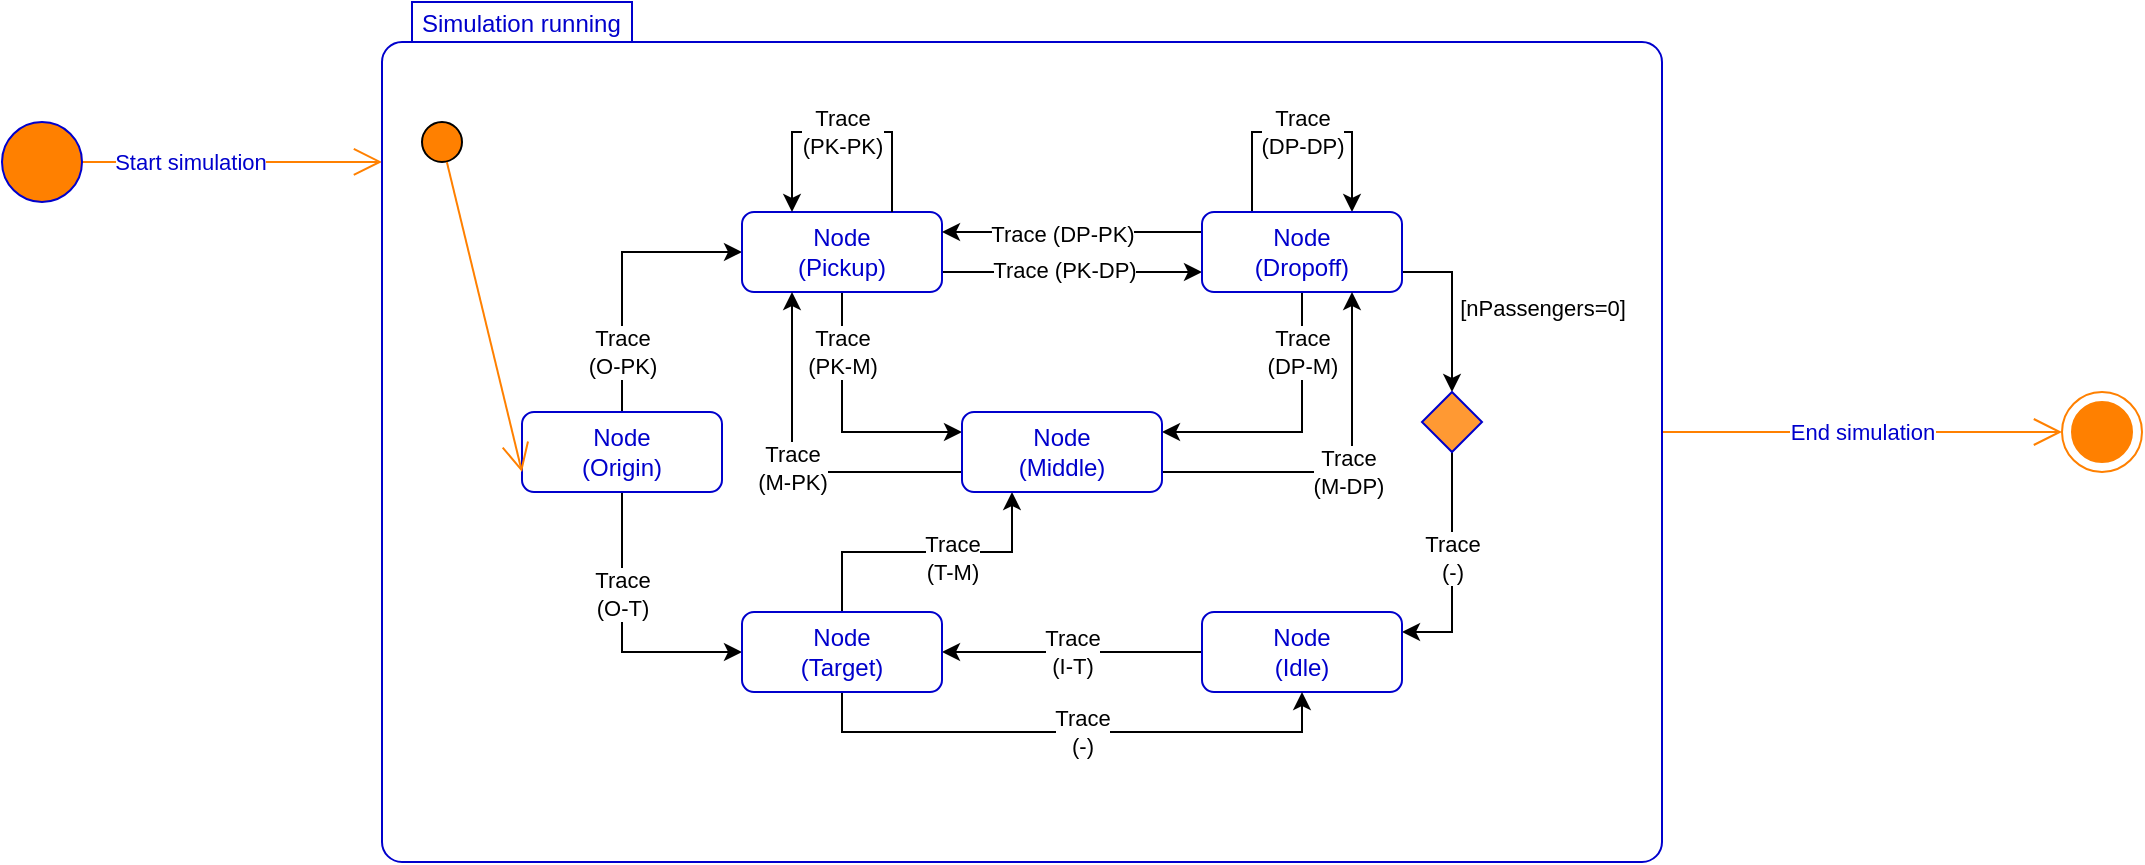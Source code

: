 <mxfile version="13.10.8" type="github" pages="4">
  <diagram id="691d49e7-cec1-028b-15b3-21c62664a0ac" name="Habit Tracker example">
    <mxGraphModel dx="2062" dy="798" grid="1" gridSize="10" guides="1" tooltips="1" connect="1" arrows="1" fold="1" page="1" pageScale="1" pageWidth="850" pageHeight="1100" math="0" shadow="0">
      <root>
        <mxCell id="0" />
        <mxCell id="1" parent="0" />
        <mxCell id="19b9a4ddcf14029d-30" style="edgeStyle=elbowEdgeStyle;rounded=0;elbow=horizontal;html=1;exitX=1;exitY=0.5;entryX=0;entryY=0.186;entryPerimeter=0;labelBackgroundColor=none;endArrow=open;endSize=12;strokeColor=#FF8000;fontColor=#000000;align=right;" parent="1" source="19b9a4ddcf14029d-6" target="19b9a4ddcf14029d-7" edge="1">
          <mxGeometry relative="1" as="geometry" />
        </mxCell>
        <mxCell id="19b9a4ddcf14029d-53" value="Start simulation" style="text;html=1;resizable=0;points=[];align=center;verticalAlign=middle;labelBackgroundColor=#ffffff;fontSize=11;fontColor=#0000CC;" parent="19b9a4ddcf14029d-30" vertex="1" connectable="0">
          <mxGeometry x="-0.429" y="-19" relative="1" as="geometry">
            <mxPoint x="11" y="-19" as="offset" />
          </mxGeometry>
        </mxCell>
        <mxCell id="19b9a4ddcf14029d-6" value="" style="shape=ellipse;html=1;fillColor=#FF8000;fontSize=18;fontColor=#ffffff;strokeColor=#0000CC;align=center;" parent="1" vertex="1">
          <mxGeometry x="20" y="260" width="40" height="40" as="geometry" />
        </mxCell>
        <mxCell id="19b9a4ddcf14029d-55" style="edgeStyle=orthogonalEdgeStyle;rounded=0;html=1;labelBackgroundColor=none;endArrow=open;endFill=0;endSize=12;strokeColor=#FF8000;fontSize=11;fontColor=#0000CC;align=right;" parent="1" source="19b9a4ddcf14029d-7" target="19b9a4ddcf14029d-54" edge="1">
          <mxGeometry relative="1" as="geometry" />
        </mxCell>
        <mxCell id="19b9a4ddcf14029d-56" value="End simulation" style="text;html=1;resizable=0;points=[];align=center;verticalAlign=middle;labelBackgroundColor=#ffffff;fontSize=11;fontColor=#0000CC;" parent="19b9a4ddcf14029d-55" vertex="1" connectable="0">
          <mxGeometry x="-0.29" y="1" relative="1" as="geometry">
            <mxPoint x="29.17" y="1" as="offset" />
          </mxGeometry>
        </mxCell>
        <mxCell id="19b9a4ddcf14029d-7" value="Simulation running" style="shape=mxgraph.sysml.compState;align=left;verticalAlign=top;spacingTop=-3;spacingLeft=18;strokeWidth=1;recursiveResize=0;fillColor=#FFFFFF;fontColor=#0000CC;strokeColor=#0000CC;" parent="1" vertex="1">
          <mxGeometry x="210" y="200" width="640" height="430" as="geometry" />
        </mxCell>
        <mxCell id="19b9a4ddcf14029d-8" value="" style="shape=ellipse;html=1;fillColor=#FF8000;verticalLabelPosition=bottom;labelBackgroundColor=#ffffff;verticalAlign=top;" parent="19b9a4ddcf14029d-7" vertex="1">
          <mxGeometry x="20" y="60" width="20" height="20" as="geometry" />
        </mxCell>
        <mxCell id="19b9a4ddcf14029d-17" value="Trace&lt;br&gt;(O-PK)" style="edgeStyle=elbowEdgeStyle;rounded=0;elbow=horizontal;html=1;labelBackgroundColor=#ffffff;endArrow=classic;strokeColor=#000000;fontColor=#000000;align=center;exitX=0.5;exitY=0;exitDx=0;exitDy=0;" parent="19b9a4ddcf14029d-7" source="19b9a4ddcf14029d-9" target="C0cV5x6NyApnS8iazqoK-20" edge="1">
          <mxGeometry x="-0.571" relative="1" as="geometry">
            <mxPoint x="65" y="205" as="sourcePoint" />
            <mxPoint x="20.0" y="125" as="targetPoint" />
            <Array as="points">
              <mxPoint x="120" y="155" />
            </Array>
            <mxPoint as="offset" />
          </mxGeometry>
        </mxCell>
        <mxCell id="C0cV5x6NyApnS8iazqoK-124" style="edgeStyle=orthogonalEdgeStyle;rounded=0;orthogonalLoop=1;jettySize=auto;html=1;exitX=0.5;exitY=1;exitDx=0;exitDy=0;entryX=0;entryY=0.5;entryDx=0;entryDy=0;" parent="19b9a4ddcf14029d-7" source="19b9a4ddcf14029d-9" target="C0cV5x6NyApnS8iazqoK-81" edge="1">
          <mxGeometry relative="1" as="geometry" />
        </mxCell>
        <mxCell id="C0cV5x6NyApnS8iazqoK-125" value="Trace&lt;br&gt;(O-T)" style="edgeLabel;html=1;align=center;verticalAlign=middle;resizable=0;points=[];" parent="C0cV5x6NyApnS8iazqoK-124" vertex="1" connectable="0">
          <mxGeometry x="-0.274" relative="1" as="geometry">
            <mxPoint as="offset" />
          </mxGeometry>
        </mxCell>
        <mxCell id="19b9a4ddcf14029d-9" value="Node&lt;br&gt;(Origin)" style="strokeColor=#0000CC;fillColor=inherit;gradientColor=inherit;shape=rect;html=1;rounded=1;whiteSpace=wrap;align=center;fontColor=#0000CC;" parent="19b9a4ddcf14029d-7" vertex="1">
          <mxGeometry x="70" y="205" width="100" height="40" as="geometry" />
        </mxCell>
        <mxCell id="19b9a4ddcf14029d-11" value="" style="strokeColor=#FF8000;fillColor=inherit;gradientColor=inherit;edgeStyle=none;html=1;endArrow=open;endSize=12;entryX=0;entryY=0.75;entryDx=0;entryDy=0;" parent="19b9a4ddcf14029d-7" source="19b9a4ddcf14029d-8" target="19b9a4ddcf14029d-9" edge="1">
          <mxGeometry relative="1" as="geometry" />
        </mxCell>
        <mxCell id="C0cV5x6NyApnS8iazqoK-47" style="edgeStyle=orthogonalEdgeStyle;rounded=0;orthogonalLoop=1;jettySize=auto;html=1;exitX=1;exitY=0.75;exitDx=0;exitDy=0;entryX=0;entryY=0.75;entryDx=0;entryDy=0;" parent="19b9a4ddcf14029d-7" source="C0cV5x6NyApnS8iazqoK-20" target="C0cV5x6NyApnS8iazqoK-46" edge="1">
          <mxGeometry relative="1" as="geometry" />
        </mxCell>
        <mxCell id="C0cV5x6NyApnS8iazqoK-76" value="Trace&amp;nbsp;(PK-DP)" style="edgeLabel;html=1;align=center;verticalAlign=middle;resizable=0;points=[];" parent="C0cV5x6NyApnS8iazqoK-47" vertex="1" connectable="0">
          <mxGeometry x="-0.062" y="1" relative="1" as="geometry">
            <mxPoint as="offset" />
          </mxGeometry>
        </mxCell>
        <mxCell id="C0cV5x6NyApnS8iazqoK-89" value="Trace&lt;br&gt;(PK-M)" style="edgeStyle=orthogonalEdgeStyle;rounded=0;orthogonalLoop=1;jettySize=auto;html=1;exitX=0.5;exitY=1;exitDx=0;exitDy=0;entryX=0;entryY=0.25;entryDx=0;entryDy=0;" parent="19b9a4ddcf14029d-7" source="C0cV5x6NyApnS8iazqoK-20" target="C0cV5x6NyApnS8iazqoK-85" edge="1">
          <mxGeometry x="-0.538" relative="1" as="geometry">
            <mxPoint as="offset" />
          </mxGeometry>
        </mxCell>
        <mxCell id="C0cV5x6NyApnS8iazqoK-20" value="Node&lt;br&gt;(Pickup)" style="strokeColor=#0000CC;fillColor=inherit;gradientColor=inherit;shape=rect;html=1;rounded=1;whiteSpace=wrap;align=center;fontColor=#0000CC;" parent="19b9a4ddcf14029d-7" vertex="1">
          <mxGeometry x="180" y="105" width="100" height="40" as="geometry" />
        </mxCell>
        <mxCell id="C0cV5x6NyApnS8iazqoK-75" style="edgeStyle=orthogonalEdgeStyle;rounded=0;orthogonalLoop=1;jettySize=auto;html=1;entryX=1;entryY=0.25;entryDx=0;entryDy=0;exitX=0.5;exitY=1;exitDx=0;exitDy=0;" parent="19b9a4ddcf14029d-7" source="C0cV5x6NyApnS8iazqoK-111" target="C0cV5x6NyApnS8iazqoK-74" edge="1">
          <mxGeometry relative="1" as="geometry">
            <mxPoint x="481" y="144" as="sourcePoint" />
          </mxGeometry>
        </mxCell>
        <mxCell id="C0cV5x6NyApnS8iazqoK-79" value="Trace&lt;br&gt;(-)" style="edgeLabel;html=1;align=center;verticalAlign=middle;resizable=0;points=[];" parent="C0cV5x6NyApnS8iazqoK-75" vertex="1" connectable="0">
          <mxGeometry x="-0.076" relative="1" as="geometry">
            <mxPoint as="offset" />
          </mxGeometry>
        </mxCell>
        <mxCell id="C0cV5x6NyApnS8iazqoK-77" style="edgeStyle=orthogonalEdgeStyle;rounded=0;orthogonalLoop=1;jettySize=auto;html=1;exitX=0;exitY=0.25;exitDx=0;exitDy=0;entryX=1;entryY=0.25;entryDx=0;entryDy=0;" parent="19b9a4ddcf14029d-7" source="C0cV5x6NyApnS8iazqoK-46" target="C0cV5x6NyApnS8iazqoK-20" edge="1">
          <mxGeometry relative="1" as="geometry" />
        </mxCell>
        <mxCell id="C0cV5x6NyApnS8iazqoK-78" value="Trace (DP-PK)" style="edgeLabel;html=1;align=center;verticalAlign=middle;resizable=0;points=[];" parent="C0cV5x6NyApnS8iazqoK-77" vertex="1" connectable="0">
          <mxGeometry x="0.181" y="1" relative="1" as="geometry">
            <mxPoint x="6.57" as="offset" />
          </mxGeometry>
        </mxCell>
        <mxCell id="C0cV5x6NyApnS8iazqoK-80" value="Trace&lt;br&gt;(DP-DP)" style="edgeStyle=orthogonalEdgeStyle;rounded=0;orthogonalLoop=1;jettySize=auto;html=1;entryX=0.75;entryY=0;entryDx=0;entryDy=0;exitX=0.25;exitY=0;exitDx=0;exitDy=0;" parent="19b9a4ddcf14029d-7" source="C0cV5x6NyApnS8iazqoK-46" target="C0cV5x6NyApnS8iazqoK-46" edge="1">
          <mxGeometry relative="1" as="geometry">
            <Array as="points">
              <mxPoint x="435" y="65" />
              <mxPoint x="485" y="65" />
            </Array>
          </mxGeometry>
        </mxCell>
        <mxCell id="C0cV5x6NyApnS8iazqoK-109" value="Trace&lt;br&gt;(DP-M)" style="edgeStyle=orthogonalEdgeStyle;rounded=0;orthogonalLoop=1;jettySize=auto;html=1;exitX=0.5;exitY=1;exitDx=0;exitDy=0;entryX=1;entryY=0.25;entryDx=0;entryDy=0;" parent="19b9a4ddcf14029d-7" source="C0cV5x6NyApnS8iazqoK-46" target="C0cV5x6NyApnS8iazqoK-85" edge="1">
          <mxGeometry x="-0.571" relative="1" as="geometry">
            <mxPoint as="offset" />
          </mxGeometry>
        </mxCell>
        <mxCell id="C0cV5x6NyApnS8iazqoK-117" style="edgeStyle=orthogonalEdgeStyle;rounded=0;orthogonalLoop=1;jettySize=auto;html=1;exitX=1;exitY=0.75;exitDx=0;exitDy=0;entryX=0.5;entryY=0;entryDx=0;entryDy=0;" parent="19b9a4ddcf14029d-7" source="C0cV5x6NyApnS8iazqoK-46" target="C0cV5x6NyApnS8iazqoK-111" edge="1">
          <mxGeometry relative="1" as="geometry" />
        </mxCell>
        <mxCell id="C0cV5x6NyApnS8iazqoK-118" value="[nPassengers=0]" style="edgeLabel;html=1;align=center;verticalAlign=middle;resizable=0;points=[];" parent="C0cV5x6NyApnS8iazqoK-117" vertex="1" connectable="0">
          <mxGeometry x="-0.295" y="-2" relative="1" as="geometry">
            <mxPoint x="47" y="12.38" as="offset" />
          </mxGeometry>
        </mxCell>
        <mxCell id="C0cV5x6NyApnS8iazqoK-46" value="Node&lt;br&gt;(Dropoff)" style="strokeColor=#0000CC;fillColor=inherit;gradientColor=inherit;shape=rect;html=1;rounded=1;whiteSpace=wrap;align=center;fontColor=#0000CC;" parent="19b9a4ddcf14029d-7" vertex="1">
          <mxGeometry x="410" y="105" width="100" height="40" as="geometry" />
        </mxCell>
        <mxCell id="C0cV5x6NyApnS8iazqoK-49" value="Trace&lt;br&gt;(PK-PK)" style="edgeStyle=orthogonalEdgeStyle;rounded=0;orthogonalLoop=1;jettySize=auto;html=1;" parent="19b9a4ddcf14029d-7" edge="1">
          <mxGeometry relative="1" as="geometry">
            <mxPoint x="255" y="105" as="sourcePoint" />
            <mxPoint x="205" y="105" as="targetPoint" />
            <Array as="points">
              <mxPoint x="255" y="65" />
              <mxPoint x="205" y="65" />
            </Array>
          </mxGeometry>
        </mxCell>
        <mxCell id="C0cV5x6NyApnS8iazqoK-84" value="Trace&lt;br&gt;(I-T)" style="edgeStyle=orthogonalEdgeStyle;rounded=0;orthogonalLoop=1;jettySize=auto;html=1;exitX=0;exitY=0.5;exitDx=0;exitDy=0;" parent="19b9a4ddcf14029d-7" source="C0cV5x6NyApnS8iazqoK-74" target="C0cV5x6NyApnS8iazqoK-81" edge="1">
          <mxGeometry relative="1" as="geometry" />
        </mxCell>
        <mxCell id="C0cV5x6NyApnS8iazqoK-74" value="Node&lt;br&gt;(Idle)" style="strokeColor=#0000CC;fillColor=inherit;gradientColor=inherit;shape=rect;html=1;rounded=1;whiteSpace=wrap;align=center;fontColor=#0000CC;" parent="19b9a4ddcf14029d-7" vertex="1">
          <mxGeometry x="410" y="305" width="100" height="40" as="geometry" />
        </mxCell>
        <mxCell id="C0cV5x6NyApnS8iazqoK-87" style="edgeStyle=orthogonalEdgeStyle;rounded=0;orthogonalLoop=1;jettySize=auto;html=1;exitX=0.5;exitY=1;exitDx=0;exitDy=0;entryX=0.5;entryY=1;entryDx=0;entryDy=0;" parent="19b9a4ddcf14029d-7" source="C0cV5x6NyApnS8iazqoK-81" target="C0cV5x6NyApnS8iazqoK-74" edge="1">
          <mxGeometry relative="1" as="geometry" />
        </mxCell>
        <mxCell id="C0cV5x6NyApnS8iazqoK-88" value="Trace&lt;br&gt;(-)" style="edgeLabel;html=1;align=center;verticalAlign=middle;resizable=0;points=[];" parent="C0cV5x6NyApnS8iazqoK-87" vertex="1" connectable="0">
          <mxGeometry x="-0.232" relative="1" as="geometry">
            <mxPoint x="36.57" as="offset" />
          </mxGeometry>
        </mxCell>
        <mxCell id="C0cV5x6NyApnS8iazqoK-107" style="edgeStyle=orthogonalEdgeStyle;rounded=0;orthogonalLoop=1;jettySize=auto;html=1;exitX=0.5;exitY=0;exitDx=0;exitDy=0;entryX=0.25;entryY=1;entryDx=0;entryDy=0;" parent="19b9a4ddcf14029d-7" source="C0cV5x6NyApnS8iazqoK-81" target="C0cV5x6NyApnS8iazqoK-85" edge="1">
          <mxGeometry relative="1" as="geometry" />
        </mxCell>
        <mxCell id="C0cV5x6NyApnS8iazqoK-108" value="Trace&lt;br&gt;(T-M)" style="edgeLabel;html=1;align=center;verticalAlign=middle;resizable=0;points=[];" parent="C0cV5x6NyApnS8iazqoK-107" vertex="1" connectable="0">
          <mxGeometry x="0.175" y="-3" relative="1" as="geometry">
            <mxPoint as="offset" />
          </mxGeometry>
        </mxCell>
        <mxCell id="C0cV5x6NyApnS8iazqoK-81" value="Node&lt;br&gt;(Target)" style="strokeColor=#0000CC;fillColor=inherit;gradientColor=inherit;shape=rect;html=1;rounded=1;whiteSpace=wrap;align=center;fontColor=#0000CC;" parent="19b9a4ddcf14029d-7" vertex="1">
          <mxGeometry x="180" y="305" width="100" height="40" as="geometry" />
        </mxCell>
        <mxCell id="C0cV5x6NyApnS8iazqoK-90" value="Trace&lt;br&gt;(M-PK)" style="edgeStyle=orthogonalEdgeStyle;rounded=0;orthogonalLoop=1;jettySize=auto;html=1;exitX=0;exitY=0.75;exitDx=0;exitDy=0;entryX=0.25;entryY=1;entryDx=0;entryDy=0;" parent="19b9a4ddcf14029d-7" source="C0cV5x6NyApnS8iazqoK-85" target="C0cV5x6NyApnS8iazqoK-20" edge="1">
          <mxGeometry relative="1" as="geometry" />
        </mxCell>
        <mxCell id="C0cV5x6NyApnS8iazqoK-119" value="Trace&lt;br&gt;(M-DP)" style="edgeStyle=orthogonalEdgeStyle;rounded=0;orthogonalLoop=1;jettySize=auto;html=1;exitX=1;exitY=0.75;exitDx=0;exitDy=0;entryX=0.75;entryY=1;entryDx=0;entryDy=0;" parent="19b9a4ddcf14029d-7" source="C0cV5x6NyApnS8iazqoK-85" target="C0cV5x6NyApnS8iazqoK-46" edge="1">
          <mxGeometry relative="1" as="geometry" />
        </mxCell>
        <mxCell id="C0cV5x6NyApnS8iazqoK-85" value="Node&lt;br&gt;(Middle)" style="strokeColor=#0000CC;fillColor=inherit;gradientColor=inherit;shape=rect;html=1;rounded=1;whiteSpace=wrap;align=center;fontColor=#0000CC;" parent="19b9a4ddcf14029d-7" vertex="1">
          <mxGeometry x="290" y="205" width="100" height="40" as="geometry" />
        </mxCell>
        <mxCell id="C0cV5x6NyApnS8iazqoK-111" value="" style="shape=rhombus;html=1;labelPosition=right;align=left;verticalAlign=middle;strokeColor=#0000CC;fillColor=#FF9933;fontColor=#000000;" parent="19b9a4ddcf14029d-7" vertex="1">
          <mxGeometry x="520" y="195" width="30" height="30" as="geometry" />
        </mxCell>
        <mxCell id="19b9a4ddcf14029d-54" value="" style="shape=mxgraph.sysml.actFinal;html=1;verticalLabelPosition=bottom;labelBackgroundColor=#ffffff;verticalAlign=top;strokeColor=#FF8000;fillColor=#FFFFFF;fontSize=11;fontColor=#0000CC;align=center;" parent="1" vertex="1">
          <mxGeometry x="1050" y="395" width="40" height="40" as="geometry" />
        </mxCell>
      </root>
    </mxGraphModel>
  </diagram>
  <diagram id="953ecbd5-e552-5fde-5075-6d809326a53c" name="State diagram notation">
    <mxGraphModel pageWidth="850" pageHeight="1100" fold="1" pageScale="1" math="0" shadow="0">
      <root>
        <mxCell id="0" />
        <mxCell id="1" parent="0" />
        <mxCell id="19b9a4ddcf14029d-29" value="" style="shape=ellipse;html=1;fillColor=#000000;fontSize=18;fontColor=#000000;strokeColor=#000000;" vertex="1" parent="1">
          <mxGeometry x="40" y="140" width="40" height="40" as="geometry" />
        </mxCell>
        <mxCell id="19b9a4ddcf14029d-30" value="" style="shape=mxgraph.sysml.actFinal;html=1;verticalLabelPosition=bottom;labelBackgroundColor=#ffffff;verticalAlign=top;fontColor=#000000;fillColor=#FFFFFF;strokeColor=#000000;" vertex="1" parent="1">
          <mxGeometry x="40" y="200" width="40" height="40" as="geometry" />
        </mxCell>
        <mxCell id="19b9a4ddcf14029d-31" value="State" style="shape=rect;rounded=1;html=1;whiteSpace=wrap;align=center;fontColor=#000000;fillColor=#ffffff;strokeColor=#000000;" vertex="1" parent="1">
          <mxGeometry x="140" y="147" width="100" height="40" as="geometry" />
        </mxCell>
        <mxCell id="19b9a4ddcf14029d-58" style="edgeStyle=elbowEdgeStyle;rounded=0;elbow=horizontal;html=1;labelBackgroundColor=none;endArrow=open;endSize=12;align=right;fontColor=#000000;strokeColor=#000000;" edge="1" source="19b9a4ddcf14029d-32" parent="1">
          <mxGeometry relative="1" as="geometry">
            <mxPoint x="360" y="280" as="targetPoint" />
          </mxGeometry>
        </mxCell>
        <mxCell id="19b9a4ddcf14029d-32" value="&lt;p style=&quot;margin: 0px ; margin-top: 4px ; text-align: center&quot;&gt;State with activities&lt;/p&gt;&lt;hr&gt;&lt;p&gt;&lt;/p&gt;&lt;p style=&quot;margin: 0px ; margin-left: 8px ; text-align: left&quot;&gt;entry / entryActivity&lt;br&gt;do / doActivity&lt;br&gt;exit / exitActivity&lt;/p&gt;" style="shape=mxgraph.sysml.simpleState;html=1;overflow=fill;whiteSpace=wrap;align=center;fontColor=#000000;fillColor=#FFFFFF;strokeColor=#000000;" vertex="1" parent="1">
          <mxGeometry x="260" y="147" width="200" height="100" as="geometry" />
        </mxCell>
        <mxCell id="19b9a4ddcf14029d-59" style="edgeStyle=elbowEdgeStyle;rounded=0;elbow=horizontal;html=1;labelBackgroundColor=none;endArrow=open;endSize=12;align=right;fontColor=#000000;strokeColor=#000000;" edge="1" source="19b9a4ddcf14029d-33" parent="1">
          <mxGeometry relative="1" as="geometry">
            <mxPoint x="600" y="360" as="targetPoint" />
          </mxGeometry>
        </mxCell>
        <mxCell id="19b9a4ddcf14029d-33" value="Composite state" style="shape=mxgraph.sysml.compState;align=left;verticalAlign=top;spacingTop=-3;spacingLeft=18;strokeWidth=1;recursiveResize=0;fontColor=#000000;strokeColor=#000000;fillColor=#FFFFFF;" vertex="1" parent="1">
          <mxGeometry x="490" y="147" width="220" height="190" as="geometry" />
        </mxCell>
        <mxCell id="19b9a4ddcf14029d-34" value="" style="shape=ellipse;html=1;fillColor=#000000;verticalLabelPosition=bottom;labelBackgroundColor=#ffffff;verticalAlign=top;fontColor=#000000;strokeColor=#000000;" vertex="1" parent="19b9a4ddcf14029d-33">
          <mxGeometry x="20" y="50" width="20" height="20" as="geometry" />
        </mxCell>
        <mxCell id="19b9a4ddcf14029d-35" value="State 1" style="strokeColor=#000000;fillColor=#FFFFFF;gradientColor=inherit;shape=rect;html=1;rounded=1;whiteSpace=wrap;align=center;fontColor=#000000;" vertex="1" parent="19b9a4ddcf14029d-33">
          <mxGeometry x="80" y="60" width="100" height="40" as="geometry" />
        </mxCell>
        <mxCell id="19b9a4ddcf14029d-36" value="State 2" style="strokeColor=#000000;fillColor=#FFFFFF;gradientColor=inherit;shape=rect;html=1;rounded=1;whiteSpace=wrap;align=center;fontColor=#000000;" vertex="1" parent="19b9a4ddcf14029d-33">
          <mxGeometry x="80" y="130" width="100" height="40" as="geometry" />
        </mxCell>
        <mxCell id="19b9a4ddcf14029d-37" value="" style="strokeColor=#000000;fillColor=inherit;gradientColor=inherit;edgeStyle=none;html=1;endArrow=open;endSize=12;fontColor=#000000;" edge="1" source="19b9a4ddcf14029d-34" target="19b9a4ddcf14029d-35" parent="19b9a4ddcf14029d-33">
          <mxGeometry relative="1" as="geometry" />
        </mxCell>
        <mxCell id="19b9a4ddcf14029d-38" value="" style="strokeColor=#000000;fillColor=inherit;gradientColor=inherit;edgeStyle=none;html=1;endArrow=open;endSize=12;fontColor=#000000;" edge="1" source="19b9a4ddcf14029d-35" target="19b9a4ddcf14029d-36" parent="19b9a4ddcf14029d-33">
          <mxGeometry relative="1" as="geometry" />
        </mxCell>
        <mxCell id="19b9a4ddcf14029d-50" value="Start" style="text;html=1;resizable=0;points=[];autosize=1;align=left;verticalAlign=top;spacingTop=-4;fontColor=#000000;" vertex="1" parent="1">
          <mxGeometry x="86" y="147" width="40" height="20" as="geometry" />
        </mxCell>
        <mxCell id="19b9a4ddcf14029d-51" value="End" style="text;html=1;resizable=0;points=[];autosize=1;align=left;verticalAlign=top;spacingTop=-4;fontColor=#000000;" vertex="1" parent="1">
          <mxGeometry x="86" y="210" width="40" height="20" as="geometry" />
        </mxCell>
        <mxCell id="19b9a4ddcf14029d-53" value="Guard" style="text;html=1;resizable=0;points=[];autosize=1;align=left;verticalAlign=top;spacingTop=-4;fontColor=#000000;" vertex="1" parent="1">
          <mxGeometry x="142" y="287" width="50" height="20" as="geometry" />
        </mxCell>
        <mxCell id="19b9a4ddcf14029d-39" value="" style="shape=rhombus;html=1;labelPosition=right;align=left;verticalAlign=middle;fontColor=#000000;strokeColor=#000000;fillColor=#FFFFFF;" vertex="1" parent="1">
          <mxGeometry x="100" y="277" width="40" height="40" as="geometry" />
        </mxCell>
        <mxCell id="19b9a4ddcf14029d-40" value="" style="edgeStyle=elbowEdgeStyle;html=1;elbow=horizontal;align=right;verticalAlign=bottom;rounded=0;labelBackgroundColor=none;endArrow=open;endSize=12;fontColor=#000000;strokeColor=#000000;" edge="1" target="19b9a4ddcf14029d-39" parent="1">
          <mxGeometry relative="1" as="geometry">
            <mxPoint x="120" y="257" as="sourcePoint" />
          </mxGeometry>
        </mxCell>
        <mxCell id="19b9a4ddcf14029d-41" value="[Condition 1]" style="edgeStyle=elbowEdgeStyle;html=1;elbow=vertical;align=right;endArrow=open;rounded=0;labelBackgroundColor=none;endSize=12;entryX=0.5;entryY=0;fontColor=#000000;strokeColor=#000000;" edge="1" source="19b9a4ddcf14029d-39" parent="1">
          <mxGeometry relative="1" as="geometry">
            <mxPoint x="120" y="357" as="targetPoint" />
          </mxGeometry>
        </mxCell>
        <mxCell id="19b9a4ddcf14029d-42" value="[Condition 2]" style="edgeStyle=elbowEdgeStyle;html=1;elbow=vertical;align=left;endArrow=open;rounded=0;labelBackgroundColor=none;verticalAlign=bottom;endSize=12;entryX=0.5;entryY=0;fontColor=#000000;strokeColor=#000000;" edge="1" source="19b9a4ddcf14029d-39" parent="1">
          <mxGeometry relative="1" as="geometry">
            <mxPoint x="251" y="356" as="targetPoint" />
          </mxGeometry>
        </mxCell>
        <mxCell id="19b9a4ddcf14029d-56" value="" style="edgeStyle=elbowEdgeStyle;html=1;elbow=horizontal;align=right;verticalAlign=bottom;rounded=0;labelBackgroundColor=none;endArrow=open;endSize=12;exitX=0.5;exitY=1;fontColor=#000000;strokeColor=#000000;" edge="1" source="19b9a4ddcf14029d-31" parent="1">
          <mxGeometry relative="1" as="geometry">
            <mxPoint x="189.5" y="207" as="sourcePoint" />
            <mxPoint x="190" y="240" as="targetPoint" />
            <Array as="points" />
          </mxGeometry>
        </mxCell>
        <mxCell id="19b9a4ddcf14029d-57" value="Trigger" style="text;html=1;resizable=0;points=[];align=center;verticalAlign=middle;labelBackgroundColor=#ffffff;fontColor=#000000;" vertex="1" connectable="0" parent="19b9a4ddcf14029d-56">
          <mxGeometry y="-9" relative="1" as="geometry">
            <mxPoint x="8" y="-9" as="offset" />
          </mxGeometry>
        </mxCell>
        <mxCell id="19b9a4ddcf14029d-60" value="&lt;font style=&quot;font-size: 16px&quot;&gt;Basic UML state diagram notation&lt;/font&gt;" style="text;html=1;resizable=0;points=[];autosize=1;align=left;verticalAlign=top;spacingTop=-4;fontColor=#000000;" vertex="1" parent="1">
          <mxGeometry x="203" y="89" width="260" height="20" as="geometry" />
        </mxCell>
        <mxCell id="19b9a4ddcf14029d-61" value="" style="shape=line;html=1;strokeWidth=6;strokeColor=#000000;fontColor=#000000;fillColor=#FF9933;" vertex="1" parent="1">
          <mxGeometry x="120" y="390" width="152" height="10" as="geometry" />
        </mxCell>
        <mxCell id="19b9a4ddcf14029d-62" value="" style="edgeStyle=orthogonalEdgeStyle;html=1;verticalAlign=bottom;endArrow=open;endSize=8;strokeColor=#000000;labelBackgroundColor=none;align=right;fontColor=#000000;" edge="1" source="19b9a4ddcf14029d-61" parent="1">
          <mxGeometry relative="1" as="geometry">
            <mxPoint x="196" y="430" as="targetPoint" />
          </mxGeometry>
        </mxCell>
        <mxCell id="19b9a4ddcf14029d-64" value="" style="edgeStyle=orthogonalEdgeStyle;html=1;verticalAlign=bottom;endArrow=open;endSize=8;strokeColor=#000000;labelBackgroundColor=none;align=right;entryX=0.25;entryY=0.5;entryPerimeter=0;fontColor=#000000;" edge="1" target="19b9a4ddcf14029d-61" parent="1">
          <mxGeometry relative="1" as="geometry">
            <mxPoint x="119.5" y="435" as="targetPoint" />
            <mxPoint x="158" y="370" as="sourcePoint" />
          </mxGeometry>
        </mxCell>
        <mxCell id="19b9a4ddcf14029d-65" value="" style="edgeStyle=orthogonalEdgeStyle;html=1;verticalAlign=bottom;endArrow=open;endSize=8;strokeColor=#000000;labelBackgroundColor=none;align=right;entryX=0.75;entryY=0.5;entryPerimeter=0;fontColor=#000000;" edge="1" target="19b9a4ddcf14029d-61" parent="1">
          <mxGeometry relative="1" as="geometry">
            <mxPoint x="220" y="390" as="targetPoint" />
            <mxPoint x="234" y="370" as="sourcePoint" />
          </mxGeometry>
        </mxCell>
        <mxCell id="19b9a4ddcf14029d-66" value="Join" style="text;html=1;resizable=0;points=[];autosize=1;align=center;verticalAlign=top;spacingTop=-4;fontColor=#000000;" vertex="1" parent="1">
          <mxGeometry x="80" y="384" width="40" height="20" as="geometry" />
        </mxCell>
        <mxCell id="19b9a4ddcf14029d-67" value="" style="shape=line;html=1;strokeWidth=6;strokeColor=#000000;fontColor=#000000;fillColor=#FF9933;" vertex="1" parent="1">
          <mxGeometry x="338" y="389" width="152" height="10" as="geometry" />
        </mxCell>
        <mxCell id="19b9a4ddcf14029d-71" value="Fork" style="text;html=1;resizable=0;points=[];autosize=1;align=center;verticalAlign=top;spacingTop=-4;fontColor=#000000;" vertex="1" parent="1">
          <mxGeometry x="490" y="384" width="40" height="20" as="geometry" />
        </mxCell>
        <mxCell id="19b9a4ddcf14029d-72" value="" style="edgeStyle=orthogonalEdgeStyle;html=1;verticalAlign=bottom;endArrow=open;endSize=8;strokeColor=#000000;labelBackgroundColor=none;align=right;entryX=0.513;entryY=0.7;entryPerimeter=0;fontColor=#000000;" edge="1" target="19b9a4ddcf14029d-67" parent="1">
          <mxGeometry relative="1" as="geometry">
            <mxPoint x="400" y="389" as="targetPoint" />
            <mxPoint x="416" y="380" as="sourcePoint" />
            <Array as="points">
              <mxPoint x="416" y="370" />
              <mxPoint x="416" y="370" />
            </Array>
          </mxGeometry>
        </mxCell>
        <mxCell id="19b9a4ddcf14029d-73" value="" style="edgeStyle=orthogonalEdgeStyle;html=1;verticalAlign=bottom;endArrow=open;endSize=8;strokeColor=#000000;labelBackgroundColor=none;align=right;exitX=0.25;exitY=0.5;exitPerimeter=0;fontColor=#000000;" edge="1" source="19b9a4ddcf14029d-67" parent="1">
          <mxGeometry relative="1" as="geometry">
            <mxPoint x="376" y="430" as="targetPoint" />
            <mxPoint x="430" y="430" as="sourcePoint" />
          </mxGeometry>
        </mxCell>
        <mxCell id="19b9a4ddcf14029d-75" value="" style="edgeStyle=orthogonalEdgeStyle;html=1;verticalAlign=bottom;endArrow=open;endSize=8;strokeColor=#000000;labelBackgroundColor=none;align=right;exitX=0.75;exitY=0.5;exitPerimeter=0;fontColor=#000000;" edge="1" source="19b9a4ddcf14029d-67" parent="1">
          <mxGeometry relative="1" as="geometry">
            <mxPoint x="452" y="430" as="targetPoint" />
            <mxPoint x="386" y="404" as="sourcePoint" />
          </mxGeometry>
        </mxCell>
      </root>
    </mxGraphModel>
  </diagram>
  <diagram id="feecb929-067d-0832-2f76-ca75e0012084" name="Student enrollment example">
    <mxGraphModel pageWidth="850" pageHeight="1100" fold="1" pageScale="1" math="0" shadow="0">
      <root>
        <mxCell id="0" />
        <mxCell id="1" parent="0" />
        <mxCell id="19b9a4ddcf14029d-3" style="edgeStyle=elbowEdgeStyle;rounded=0;elbow=horizontal;html=1;labelBackgroundColor=none;endArrow=open;endSize=12;strokeColor=#000000;fontColor=#000000;align=right;" edge="1" source="19b9a4ddcf14029d-1" target="19b9a4ddcf14029d-2" parent="1">
          <mxGeometry relative="1" as="geometry" />
        </mxCell>
        <mxCell id="19b9a4ddcf14029d-1" value="" style="shape=ellipse;html=1;fillColor=#000000;fontSize=18;fontColor=#ffffff;strokeColor=#000000;align=center;" vertex="1" parent="1">
          <mxGeometry x="20" y="20" width="40" height="40" as="geometry" />
        </mxCell>
        <mxCell id="19b9a4ddcf14029d-10" style="edgeStyle=elbowEdgeStyle;rounded=0;elbow=horizontal;html=1;exitX=0.5;exitY=1;labelBackgroundColor=none;endArrow=open;endSize=12;strokeColor=#000000;fontColor=#000000;align=right;" edge="1" source="19b9a4ddcf14029d-2" target="19b9a4ddcf14029d-8" parent="1">
          <mxGeometry relative="1" as="geometry" />
        </mxCell>
        <mxCell id="19b9a4ddcf14029d-2" value="Student enrolled" style="shape=rect;rounded=1;html=1;whiteSpace=wrap;align=center;strokeColor=#000000;fillColor=#FFFFFF;fontColor=#000000;" vertex="1" parent="1">
          <mxGeometry x="170" y="20" width="100" height="40" as="geometry" />
        </mxCell>
        <mxCell id="19b9a4ddcf14029d-32" value="" style="edgeStyle=elbowEdgeStyle;rounded=0;elbow=horizontal;html=1;labelBackgroundColor=none;endArrow=open;endSize=12;strokeColor=#000000;fontColor=#000000;align=right;" edge="1" source="19b9a4ddcf14029d-22" target="19b9a4ddcf14029d-31" parent="1">
          <mxGeometry relative="1" as="geometry" />
        </mxCell>
        <mxCell id="19b9a4ddcf14029d-22" value="Subjects selected" style="shape=rect;rounded=1;html=1;whiteSpace=wrap;align=center;strokeColor=#000000;fillColor=#FFFFFF;fontColor=#000000;" vertex="1" parent="1">
          <mxGeometry x="240" y="315" width="100" height="40" as="geometry" />
        </mxCell>
        <mxCell id="19b9a4ddcf14029d-36" style="edgeStyle=elbowEdgeStyle;rounded=0;elbow=horizontal;html=1;labelBackgroundColor=none;endArrow=open;endSize=12;strokeColor=#000000;fontColor=#000000;align=right;" edge="1" source="19b9a4ddcf14029d-31" target="19b9a4ddcf14029d-35" parent="1">
          <mxGeometry relative="1" as="geometry" />
        </mxCell>
        <mxCell id="19b9a4ddcf14029d-31" value="Timetable sent" style="shape=rect;rounded=1;html=1;whiteSpace=wrap;align=center;strokeColor=#000000;fillColor=#FFFFFF;fontColor=#000000;" vertex="1" parent="1">
          <mxGeometry x="240" y="375" width="100" height="40" as="geometry" />
        </mxCell>
        <mxCell id="19b9a4ddcf14029d-23" value="" style="shape=rhombus;html=1;labelPosition=right;align=left;verticalAlign=middle;strokeColor=#000000;fillColor=#FFFFFF;fontColor=#000000;" vertex="1" parent="1">
          <mxGeometry x="270" y="245" width="40" height="40" as="geometry" />
        </mxCell>
        <mxCell id="19b9a4ddcf14029d-24" value="" style="edgeStyle=elbowEdgeStyle;html=1;elbow=horizontal;align=right;verticalAlign=bottom;rounded=0;labelBackgroundColor=none;endArrow=open;endSize=12;strokeColor=#000000;fontColor=#000000;exitX=0.447;exitY=0.5;exitPerimeter=0;entryX=0.5;entryY=0;" edge="1" source="19b9a4ddcf14029d-19" target="19b9a4ddcf14029d-23" parent="1">
          <mxGeometry relative="1" as="geometry">
            <mxPoint x="290" y="285" as="sourcePoint" />
            <Array as="points">
              <mxPoint x="290" y="230" />
            </Array>
          </mxGeometry>
        </mxCell>
        <mxCell id="19b9a4ddcf14029d-25" value="[Fees paid]" style="edgeStyle=elbowEdgeStyle;html=1;elbow=vertical;align=right;endArrow=open;rounded=0;labelBackgroundColor=none;endSize=12;strokeColor=#000000;fontColor=#000000;entryX=0.5;entryY=0;" edge="1" source="19b9a4ddcf14029d-23" target="19b9a4ddcf14029d-22" parent="1">
          <mxGeometry relative="1" as="geometry">
            <mxPoint x="290" y="385" as="targetPoint" />
            <mxPoint as="offset" />
          </mxGeometry>
        </mxCell>
        <mxCell id="19b9a4ddcf14029d-29" value="aborted" style="shape=mxgraph.sysml.flowFinal;labelPosition=right;verticalLabelPosition=top;spacingTop=5;spacingLeft=3;align=left;verticalAlign=top;resizable=0;strokeColor=#000000;fillColor=#FFFFFF;fontColor=#000000;" vertex="1" parent="1">
          <mxGeometry x="530" y="255" width="20" height="20" as="geometry" />
        </mxCell>
        <mxCell id="19b9a4ddcf14029d-30" value="[Fees not paid]" style="edgeStyle=elbowEdgeStyle;html=1;elbow=vertical;align=left;endArrow=open;rounded=0;labelBackgroundColor=none;verticalAlign=bottom;endSize=12;strokeColor=#000000;fontColor=#000000;exitX=1;exitY=0.5;" edge="1" source="19b9a4ddcf14029d-23" target="19b9a4ddcf14029d-29" parent="1">
          <mxGeometry relative="1" as="geometry">
            <mxPoint x="420" y="410" as="targetPoint" />
            <mxPoint x="290" y="370" as="sourcePoint" />
            <Array as="points">
              <mxPoint x="380" y="265" />
              <mxPoint x="370" y="290" />
            </Array>
          </mxGeometry>
        </mxCell>
        <mxCell id="19b9a4ddcf14029d-35" value="" style="shape=mxgraph.sysml.actFinal;html=1;verticalLabelPosition=bottom;labelBackgroundColor=#ffffff;verticalAlign=top;strokeColor=#000000;fillColor=#FFFFFF;fontColor=#000000;align=center;" vertex="1" parent="1">
          <mxGeometry x="520" y="375" width="40" height="40" as="geometry" />
        </mxCell>
        <mxCell id="3f6461326caff9b6-7" value="" style="group" vertex="1" connectable="0" parent="1">
          <mxGeometry x="110" y="90" width="380" height="125" as="geometry" />
        </mxCell>
        <mxCell id="19b9a4ddcf14029d-8" value="" style="shape=line;html=1;strokeWidth=6;strokeColor=#000000;fillColor=#FFFFFF;fontColor=#000000;align=center;" vertex="1" parent="3f6461326caff9b6-7">
          <mxGeometry x="10" width="200" height="10" as="geometry" />
        </mxCell>
        <mxCell id="19b9a4ddcf14029d-11" value="StudentID assigned" style="shape=rect;rounded=1;html=1;whiteSpace=wrap;align=center;strokeColor=#000000;fillColor=#FFFFFF;fontColor=#000000;" vertex="1" parent="3f6461326caff9b6-7">
          <mxGeometry y="40" width="100" height="40" as="geometry" />
        </mxCell>
        <mxCell id="19b9a4ddcf14029d-12" style="edgeStyle=elbowEdgeStyle;rounded=0;elbow=horizontal;html=1;labelBackgroundColor=none;endArrow=open;endSize=12;strokeColor=#000000;fontColor=#000000;align=right;" edge="1" source="19b9a4ddcf14029d-8" target="19b9a4ddcf14029d-11" parent="3f6461326caff9b6-7">
          <mxGeometry relative="1" as="geometry">
            <mxPoint x="50" y="40" as="targetPoint" />
          </mxGeometry>
        </mxCell>
        <mxCell id="19b9a4ddcf14029d-15" value="Undergrad" style="edgeStyle=elbowEdgeStyle;html=1;elbow=vertical;align=right;endArrow=open;rounded=0;labelBackgroundColor=none;endSize=12;strokeColor=#000000;fontColor=#000000;exitX=0.8;exitY=0.3;exitPerimeter=0;entryX=0.417;entryY=0.5;entryPerimeter=0;" edge="1" source="19b9a4ddcf14029d-8" target="19b9a4ddcf14029d-19" parent="3f6461326caff9b6-7">
          <mxGeometry relative="1" as="geometry">
            <mxPoint x="170" y="140" as="targetPoint" />
            <mxPoint x="170" y="100" as="sourcePoint" />
          </mxGeometry>
        </mxCell>
        <mxCell id="19b9a4ddcf14029d-16" value="Postgrad" style="edgeStyle=elbowEdgeStyle;html=1;elbow=vertical;align=left;endArrow=open;rounded=0;labelBackgroundColor=none;verticalAlign=bottom;endSize=12;strokeColor=#000000;fontColor=#000000;entryX=0.5;entryY=0;exitX=0.8;exitY=0.6;exitPerimeter=0;" edge="1" source="19b9a4ddcf14029d-8" target="19b9a4ddcf14029d-20" parent="3f6461326caff9b6-7">
          <mxGeometry relative="1" as="geometry">
            <mxPoint x="300" y="140" as="targetPoint" />
            <mxPoint x="170" y="100" as="sourcePoint" />
          </mxGeometry>
        </mxCell>
        <mxCell id="19b9a4ddcf14029d-19" value="" style="shape=line;html=1;strokeWidth=6;strokeColor=#000000;fillColor=#FFFFFF;fontColor=#000000;align=center;" vertex="1" parent="3f6461326caff9b6-7">
          <mxGeometry x="20" y="115" width="360" height="10" as="geometry" />
        </mxCell>
        <mxCell id="19b9a4ddcf14029d-18" style="edgeStyle=elbowEdgeStyle;rounded=0;elbow=horizontal;html=1;labelBackgroundColor=none;endArrow=open;endSize=12;strokeColor=#000000;fontColor=#000000;align=right;exitX=0.5;exitY=1;" edge="1" source="19b9a4ddcf14029d-11" target="19b9a4ddcf14029d-19" parent="3f6461326caff9b6-7">
          <mxGeometry relative="1" as="geometry">
            <mxPoint x="50" y="190" as="targetPoint" />
            <mxPoint x="50" y="80" as="sourcePoint" />
          </mxGeometry>
        </mxCell>
        <mxCell id="19b9a4ddcf14029d-21" style="edgeStyle=elbowEdgeStyle;rounded=0;elbow=horizontal;html=1;exitX=0.5;exitY=1;labelBackgroundColor=none;endArrow=open;endSize=12;strokeColor=#000000;fontColor=#000000;align=right;" edge="1" source="19b9a4ddcf14029d-20" target="19b9a4ddcf14029d-19" parent="3f6461326caff9b6-7">
          <mxGeometry relative="1" as="geometry" />
        </mxCell>
        <mxCell id="19b9a4ddcf14029d-20" value="Supervisor assigned" style="shape=rect;rounded=1;html=1;whiteSpace=wrap;align=center;strokeColor=#000000;fillColor=#FFFFFF;fontColor=#000000;" vertex="1" parent="3f6461326caff9b6-7">
          <mxGeometry x="250" y="50" width="100" height="40" as="geometry" />
        </mxCell>
      </root>
    </mxGraphModel>
  </diagram>
  <diagram id="9c28e6cf-dd68-194a-c9a1-9ff6bf67635e" name="Grouped - student enrolment">
    <mxGraphModel pageWidth="850" pageHeight="1100" fold="1" pageScale="1" math="0" shadow="0">
      <root>
        <mxCell id="0" />
        <mxCell id="1" parent="0" />
        <mxCell id="2" style="edgeStyle=elbowEdgeStyle;rounded=0;elbow=horizontal;html=1;labelBackgroundColor=none;endArrow=open;endSize=12;strokeColor=#000000;fontColor=#000000;align=right;" edge="1" source="3" target="5" parent="1">
          <mxGeometry relative="1" as="geometry" />
        </mxCell>
        <mxCell id="3" value="" style="shape=ellipse;html=1;fillColor=#000000;fontSize=18;fontColor=#ffffff;strokeColor=#000000;align=center;" vertex="1" parent="1">
          <mxGeometry x="20" y="20" width="40" height="40" as="geometry" />
        </mxCell>
        <mxCell id="4" style="edgeStyle=elbowEdgeStyle;rounded=0;elbow=horizontal;html=1;exitX=0.5;exitY=1;labelBackgroundColor=none;endArrow=open;endSize=12;strokeColor=#000000;fontColor=#000000;align=right;" edge="1" source="5" target="7" parent="1">
          <mxGeometry relative="1" as="geometry" />
        </mxCell>
        <mxCell id="5" value="Student enrolled" style="shape=rect;rounded=1;html=1;whiteSpace=wrap;align=center;strokeColor=#000000;fillColor=#FFFFFF;fontColor=#000000;" vertex="1" parent="1">
          <mxGeometry x="170" y="20" width="100" height="40" as="geometry" />
        </mxCell>
        <mxCell id="15" value="" style="edgeStyle=elbowEdgeStyle;rounded=0;elbow=horizontal;html=1;labelBackgroundColor=none;endArrow=open;endSize=12;strokeColor=#000000;fontColor=#000000;align=right;" edge="1" source="16" target="18" parent="1">
          <mxGeometry relative="1" as="geometry" />
        </mxCell>
        <mxCell id="16" value="Subjects selected" style="shape=rect;rounded=1;html=1;whiteSpace=wrap;align=center;strokeColor=#000000;fillColor=#FFFFFF;fontColor=#000000;" vertex="1" parent="1">
          <mxGeometry x="240" y="315" width="100" height="40" as="geometry" />
        </mxCell>
        <mxCell id="17" style="edgeStyle=elbowEdgeStyle;rounded=0;elbow=horizontal;html=1;labelBackgroundColor=none;endArrow=open;endSize=12;strokeColor=#000000;fontColor=#000000;align=right;" edge="1" source="18" target="24" parent="1">
          <mxGeometry relative="1" as="geometry" />
        </mxCell>
        <mxCell id="18" value="Timetable sent" style="shape=rect;rounded=1;html=1;whiteSpace=wrap;align=center;strokeColor=#000000;fillColor=#FFFFFF;fontColor=#000000;" vertex="1" parent="1">
          <mxGeometry x="240" y="375" width="100" height="40" as="geometry" />
        </mxCell>
        <mxCell id="19" value="" style="shape=rhombus;html=1;labelPosition=right;align=left;verticalAlign=middle;strokeColor=#000000;fillColor=#FFFFFF;fontColor=#000000;" vertex="1" parent="1">
          <mxGeometry x="270" y="245" width="40" height="40" as="geometry" />
        </mxCell>
        <mxCell id="20" value="" style="edgeStyle=elbowEdgeStyle;html=1;elbow=horizontal;align=right;verticalAlign=bottom;rounded=0;labelBackgroundColor=none;endArrow=open;endSize=12;strokeColor=#000000;fontColor=#000000;exitX=0.447;exitY=0.5;exitPerimeter=0;entryX=0.5;entryY=0;" edge="1" source="12" target="19" parent="1">
          <mxGeometry relative="1" as="geometry">
            <mxPoint x="290" y="285" as="sourcePoint" />
            <Array as="points">
              <mxPoint x="290" y="230" />
            </Array>
          </mxGeometry>
        </mxCell>
        <mxCell id="21" value="[Fees paid]" style="edgeStyle=elbowEdgeStyle;html=1;elbow=vertical;align=right;endArrow=open;rounded=0;labelBackgroundColor=none;endSize=12;strokeColor=#000000;fontColor=#000000;entryX=0.5;entryY=0;" edge="1" source="19" target="16" parent="1">
          <mxGeometry relative="1" as="geometry">
            <mxPoint x="290" y="385" as="targetPoint" />
            <mxPoint as="offset" />
          </mxGeometry>
        </mxCell>
        <mxCell id="22" value="aborted" style="shape=mxgraph.sysml.flowFinal;labelPosition=right;verticalLabelPosition=top;spacingTop=5;spacingLeft=3;align=left;verticalAlign=top;resizable=0;strokeColor=#000000;fillColor=#FFFFFF;fontColor=#000000;" vertex="1" parent="1">
          <mxGeometry x="530" y="255" width="20" height="20" as="geometry" />
        </mxCell>
        <mxCell id="23" value="[Fees not paid]" style="edgeStyle=elbowEdgeStyle;html=1;elbow=vertical;align=left;endArrow=open;rounded=0;labelBackgroundColor=none;verticalAlign=bottom;endSize=12;strokeColor=#000000;fontColor=#000000;exitX=1;exitY=0.5;" edge="1" source="19" target="22" parent="1">
          <mxGeometry relative="1" as="geometry">
            <mxPoint x="420" y="410" as="targetPoint" />
            <mxPoint x="290" y="370" as="sourcePoint" />
            <Array as="points">
              <mxPoint x="380" y="265" />
              <mxPoint x="370" y="290" />
            </Array>
          </mxGeometry>
        </mxCell>
        <mxCell id="24" value="" style="shape=mxgraph.sysml.actFinal;html=1;verticalLabelPosition=bottom;labelBackgroundColor=#ffffff;verticalAlign=top;strokeColor=#000000;fillColor=#FFFFFF;fontColor=#000000;align=center;" vertex="1" parent="1">
          <mxGeometry x="520" y="375" width="40" height="40" as="geometry" />
        </mxCell>
        <mxCell id="7" value="" style="shape=line;html=1;strokeWidth=6;strokeColor=#000000;fillColor=#FFFFFF;fontColor=#000000;align=center;" vertex="1" parent="1">
          <mxGeometry x="120" y="90" width="200" height="10" as="geometry" />
        </mxCell>
        <mxCell id="9" value="StudentID assigned" style="shape=rect;rounded=1;html=1;whiteSpace=wrap;align=center;strokeColor=#000000;fillColor=#FFFFFF;fontColor=#000000;" vertex="1" parent="1">
          <mxGeometry x="110" y="130" width="100" height="40" as="geometry" />
        </mxCell>
        <mxCell id="6" style="edgeStyle=elbowEdgeStyle;rounded=0;elbow=horizontal;html=1;labelBackgroundColor=none;endArrow=open;endSize=12;strokeColor=#000000;fontColor=#000000;align=right;" edge="1" source="7" target="9" parent="1">
          <mxGeometry relative="1" as="geometry">
            <mxPoint x="160" y="130" as="targetPoint" />
          </mxGeometry>
        </mxCell>
        <mxCell id="10" value="Undergrad" style="edgeStyle=elbowEdgeStyle;html=1;elbow=vertical;align=right;endArrow=open;rounded=0;labelBackgroundColor=none;endSize=12;strokeColor=#000000;fontColor=#000000;exitX=0.8;exitY=0.3;exitPerimeter=0;entryX=0.417;entryY=0.5;entryPerimeter=0;" edge="1" source="7" target="12" parent="1">
          <mxGeometry relative="1" as="geometry">
            <mxPoint x="280" y="230" as="targetPoint" />
            <mxPoint x="280" y="190" as="sourcePoint" />
          </mxGeometry>
        </mxCell>
        <mxCell id="11" value="Postgrad" style="edgeStyle=elbowEdgeStyle;html=1;elbow=vertical;align=left;endArrow=open;rounded=0;labelBackgroundColor=none;verticalAlign=bottom;endSize=12;strokeColor=#000000;fontColor=#000000;entryX=0.5;entryY=0;exitX=0.8;exitY=0.6;exitPerimeter=0;" edge="1" source="7" target="14" parent="1">
          <mxGeometry relative="1" as="geometry">
            <mxPoint x="410" y="230" as="targetPoint" />
            <mxPoint x="280" y="190" as="sourcePoint" />
          </mxGeometry>
        </mxCell>
        <mxCell id="12" value="" style="shape=line;html=1;strokeWidth=6;strokeColor=#000000;fillColor=#FFFFFF;fontColor=#000000;align=center;" vertex="1" parent="1">
          <mxGeometry x="130" y="205" width="360" height="10" as="geometry" />
        </mxCell>
        <mxCell id="8" style="edgeStyle=elbowEdgeStyle;rounded=0;elbow=horizontal;html=1;labelBackgroundColor=none;endArrow=open;endSize=12;strokeColor=#000000;fontColor=#000000;align=right;exitX=0.5;exitY=1;" edge="1" source="9" target="12" parent="1">
          <mxGeometry relative="1" as="geometry">
            <mxPoint x="160" y="280" as="targetPoint" />
            <mxPoint x="160" y="170" as="sourcePoint" />
          </mxGeometry>
        </mxCell>
        <mxCell id="13" style="edgeStyle=elbowEdgeStyle;rounded=0;elbow=horizontal;html=1;exitX=0.5;exitY=1;labelBackgroundColor=none;endArrow=open;endSize=12;strokeColor=#000000;fontColor=#000000;align=right;" edge="1" source="14" target="12" parent="1">
          <mxGeometry relative="1" as="geometry" />
        </mxCell>
        <mxCell id="14" value="Supervisor assigned" style="shape=rect;rounded=1;html=1;whiteSpace=wrap;align=center;strokeColor=#000000;fillColor=#FFFFFF;fontColor=#000000;" vertex="1" parent="1">
          <mxGeometry x="360" y="140" width="100" height="40" as="geometry" />
        </mxCell>
      </root>
    </mxGraphModel>
  </diagram>
</mxfile>
